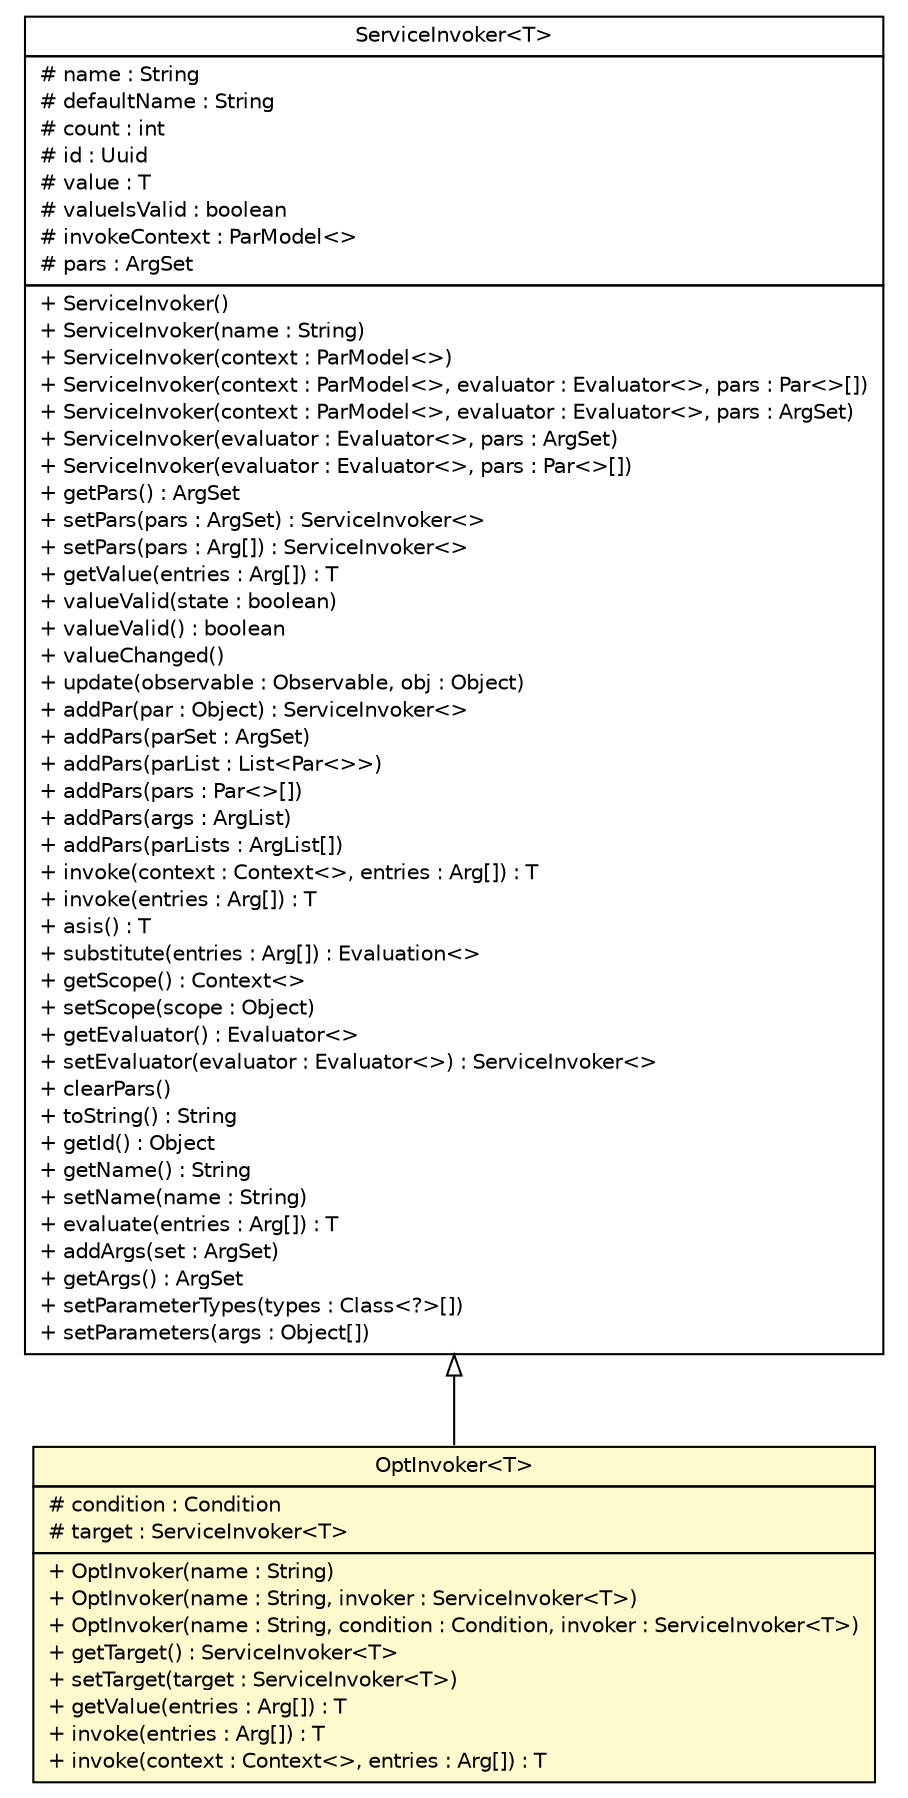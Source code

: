 #!/usr/local/bin/dot
#
# Class diagram 
# Generated by UMLGraph version R5_6 (http://www.umlgraph.org/)
#

digraph G {
	edge [fontname="Helvetica",fontsize=10,labelfontname="Helvetica",labelfontsize=10];
	node [fontname="Helvetica",fontsize=10,shape=plaintext];
	nodesep=0.25;
	ranksep=0.5;
	// sorcer.core.invoker.OptInvoker<T>
	c401088 [label=<<table title="sorcer.core.invoker.OptInvoker" border="0" cellborder="1" cellspacing="0" cellpadding="2" port="p" bgcolor="lemonChiffon" href="./OptInvoker.html">
		<tr><td><table border="0" cellspacing="0" cellpadding="1">
<tr><td align="center" balign="center"> OptInvoker&lt;T&gt; </td></tr>
		</table></td></tr>
		<tr><td><table border="0" cellspacing="0" cellpadding="1">
<tr><td align="left" balign="left"> # condition : Condition </td></tr>
<tr><td align="left" balign="left"> # target : ServiceInvoker&lt;T&gt; </td></tr>
		</table></td></tr>
		<tr><td><table border="0" cellspacing="0" cellpadding="1">
<tr><td align="left" balign="left"> + OptInvoker(name : String) </td></tr>
<tr><td align="left" balign="left"> + OptInvoker(name : String, invoker : ServiceInvoker&lt;T&gt;) </td></tr>
<tr><td align="left" balign="left"> + OptInvoker(name : String, condition : Condition, invoker : ServiceInvoker&lt;T&gt;) </td></tr>
<tr><td align="left" balign="left"> + getTarget() : ServiceInvoker&lt;T&gt; </td></tr>
<tr><td align="left" balign="left"> + setTarget(target : ServiceInvoker&lt;T&gt;) </td></tr>
<tr><td align="left" balign="left"> + getValue(entries : Arg[]) : T </td></tr>
<tr><td align="left" balign="left"> + invoke(entries : Arg[]) : T </td></tr>
<tr><td align="left" balign="left"> + invoke(context : Context&lt;&gt;, entries : Arg[]) : T </td></tr>
		</table></td></tr>
		</table>>, URL="./OptInvoker.html", fontname="Helvetica", fontcolor="black", fontsize=10.0];
	// sorcer.core.invoker.ServiceInvoker<T>
	c401093 [label=<<table title="sorcer.core.invoker.ServiceInvoker" border="0" cellborder="1" cellspacing="0" cellpadding="2" port="p" href="./ServiceInvoker.html">
		<tr><td><table border="0" cellspacing="0" cellpadding="1">
<tr><td align="center" balign="center"> ServiceInvoker&lt;T&gt; </td></tr>
		</table></td></tr>
		<tr><td><table border="0" cellspacing="0" cellpadding="1">
<tr><td align="left" balign="left"> # name : String </td></tr>
<tr><td align="left" balign="left"> # defaultName : String </td></tr>
<tr><td align="left" balign="left"> # count : int </td></tr>
<tr><td align="left" balign="left"> # id : Uuid </td></tr>
<tr><td align="left" balign="left"> # value : T </td></tr>
<tr><td align="left" balign="left"> # valueIsValid : boolean </td></tr>
<tr><td align="left" balign="left"> # invokeContext : ParModel&lt;&gt; </td></tr>
<tr><td align="left" balign="left"> # pars : ArgSet </td></tr>
		</table></td></tr>
		<tr><td><table border="0" cellspacing="0" cellpadding="1">
<tr><td align="left" balign="left"> + ServiceInvoker() </td></tr>
<tr><td align="left" balign="left"> + ServiceInvoker(name : String) </td></tr>
<tr><td align="left" balign="left"> + ServiceInvoker(context : ParModel&lt;&gt;) </td></tr>
<tr><td align="left" balign="left"> + ServiceInvoker(context : ParModel&lt;&gt;, evaluator : Evaluator&lt;&gt;, pars : Par&lt;&gt;[]) </td></tr>
<tr><td align="left" balign="left"> + ServiceInvoker(context : ParModel&lt;&gt;, evaluator : Evaluator&lt;&gt;, pars : ArgSet) </td></tr>
<tr><td align="left" balign="left"> + ServiceInvoker(evaluator : Evaluator&lt;&gt;, pars : ArgSet) </td></tr>
<tr><td align="left" balign="left"> + ServiceInvoker(evaluator : Evaluator&lt;&gt;, pars : Par&lt;&gt;[]) </td></tr>
<tr><td align="left" balign="left"> + getPars() : ArgSet </td></tr>
<tr><td align="left" balign="left"> + setPars(pars : ArgSet) : ServiceInvoker&lt;&gt; </td></tr>
<tr><td align="left" balign="left"> + setPars(pars : Arg[]) : ServiceInvoker&lt;&gt; </td></tr>
<tr><td align="left" balign="left"> + getValue(entries : Arg[]) : T </td></tr>
<tr><td align="left" balign="left"> + valueValid(state : boolean) </td></tr>
<tr><td align="left" balign="left"> + valueValid() : boolean </td></tr>
<tr><td align="left" balign="left"> + valueChanged() </td></tr>
<tr><td align="left" balign="left"> + update(observable : Observable, obj : Object) </td></tr>
<tr><td align="left" balign="left"> + addPar(par : Object) : ServiceInvoker&lt;&gt; </td></tr>
<tr><td align="left" balign="left"> + addPars(parSet : ArgSet) </td></tr>
<tr><td align="left" balign="left"> + addPars(parList : List&lt;Par&lt;&gt;&gt;) </td></tr>
<tr><td align="left" balign="left"> + addPars(pars : Par&lt;&gt;[]) </td></tr>
<tr><td align="left" balign="left"> + addPars(args : ArgList) </td></tr>
<tr><td align="left" balign="left"> + addPars(parLists : ArgList[]) </td></tr>
<tr><td align="left" balign="left"> + invoke(context : Context&lt;&gt;, entries : Arg[]) : T </td></tr>
<tr><td align="left" balign="left"> + invoke(entries : Arg[]) : T </td></tr>
<tr><td align="left" balign="left"> + asis() : T </td></tr>
<tr><td align="left" balign="left"> + substitute(entries : Arg[]) : Evaluation&lt;&gt; </td></tr>
<tr><td align="left" balign="left"> + getScope() : Context&lt;&gt; </td></tr>
<tr><td align="left" balign="left"> + setScope(scope : Object) </td></tr>
<tr><td align="left" balign="left"> + getEvaluator() : Evaluator&lt;&gt; </td></tr>
<tr><td align="left" balign="left"> + setEvaluator(evaluator : Evaluator&lt;&gt;) : ServiceInvoker&lt;&gt; </td></tr>
<tr><td align="left" balign="left"> + clearPars() </td></tr>
<tr><td align="left" balign="left"> + toString() : String </td></tr>
<tr><td align="left" balign="left"> + getId() : Object </td></tr>
<tr><td align="left" balign="left"> + getName() : String </td></tr>
<tr><td align="left" balign="left"> + setName(name : String) </td></tr>
<tr><td align="left" balign="left"> + evaluate(entries : Arg[]) : T </td></tr>
<tr><td align="left" balign="left"> + addArgs(set : ArgSet) </td></tr>
<tr><td align="left" balign="left"> + getArgs() : ArgSet </td></tr>
<tr><td align="left" balign="left"> + setParameterTypes(types : Class&lt;?&gt;[]) </td></tr>
<tr><td align="left" balign="left"> + setParameters(args : Object[]) </td></tr>
		</table></td></tr>
		</table>>, URL="./ServiceInvoker.html", fontname="Helvetica", fontcolor="black", fontsize=10.0];
	//sorcer.core.invoker.OptInvoker<T> extends sorcer.core.invoker.ServiceInvoker<T>
	c401093:p -> c401088:p [dir=back,arrowtail=empty];
}

